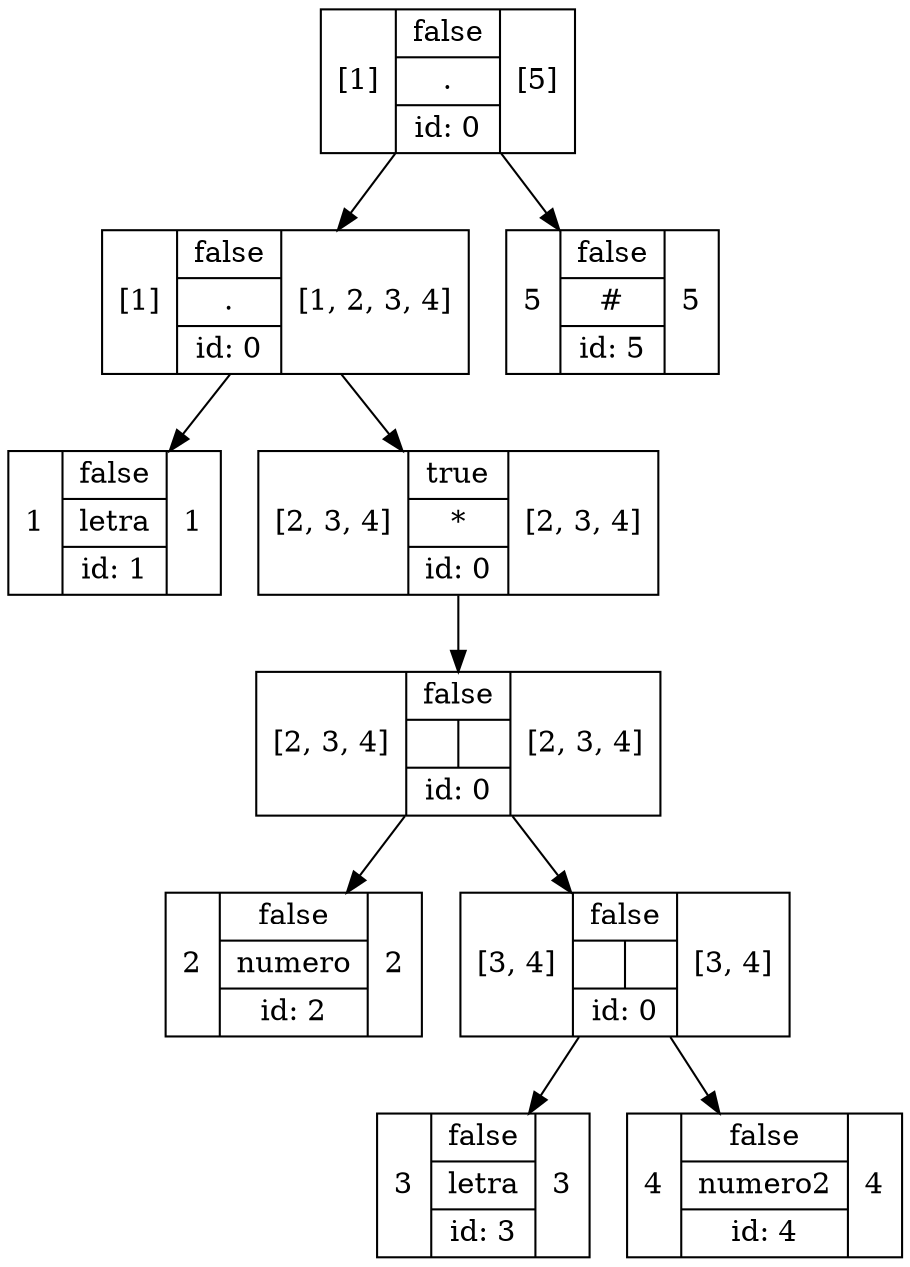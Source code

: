 digraph structs {
    node [shape=record];-22[label="[1]|{false|{.}|id: 0}|[5]"];
-21[label="[1]|{false|{.}|id: 0}|[1, 2, 3, 4]"];
1[label="1|{false|{letra}|id: 1}|1"];
-21[label="[1]|{false|{.}|id: 0}|[1, 2, 3, 4]"];
-20[label="[2, 3, 4]|{true|{*}|id: 0}|[2, 3, 4]"];
-19[label="[2, 3, 4]|{false|{|}|id: 0}|[2, 3, 4]"];
2[label="2|{false|{numero}|id: 2}|2"];
-19[label="[2, 3, 4]|{false|{|}|id: 0}|[2, 3, 4]"];
-18[label="[3, 4]|{false|{|}|id: 0}|[3, 4]"];
3[label="3|{false|{letra}|id: 3}|3"];
-18[label="[3, 4]|{false|{|}|id: 0}|[3, 4]"];
4[label="4|{false|{numero2}|id: 4}|4"];
-22[label="[1]|{false|{.}|id: 0}|[5]"];
5[label="5|{false|{#}|id: 5}|5"];
-22 -> -21;
-21 -> 1;
-21 -> -20;
-20 -> -19;
-19 -> 2;
-19 -> -18;
-18 -> 3;
-18 -> 4;
-22 -> 5;

}